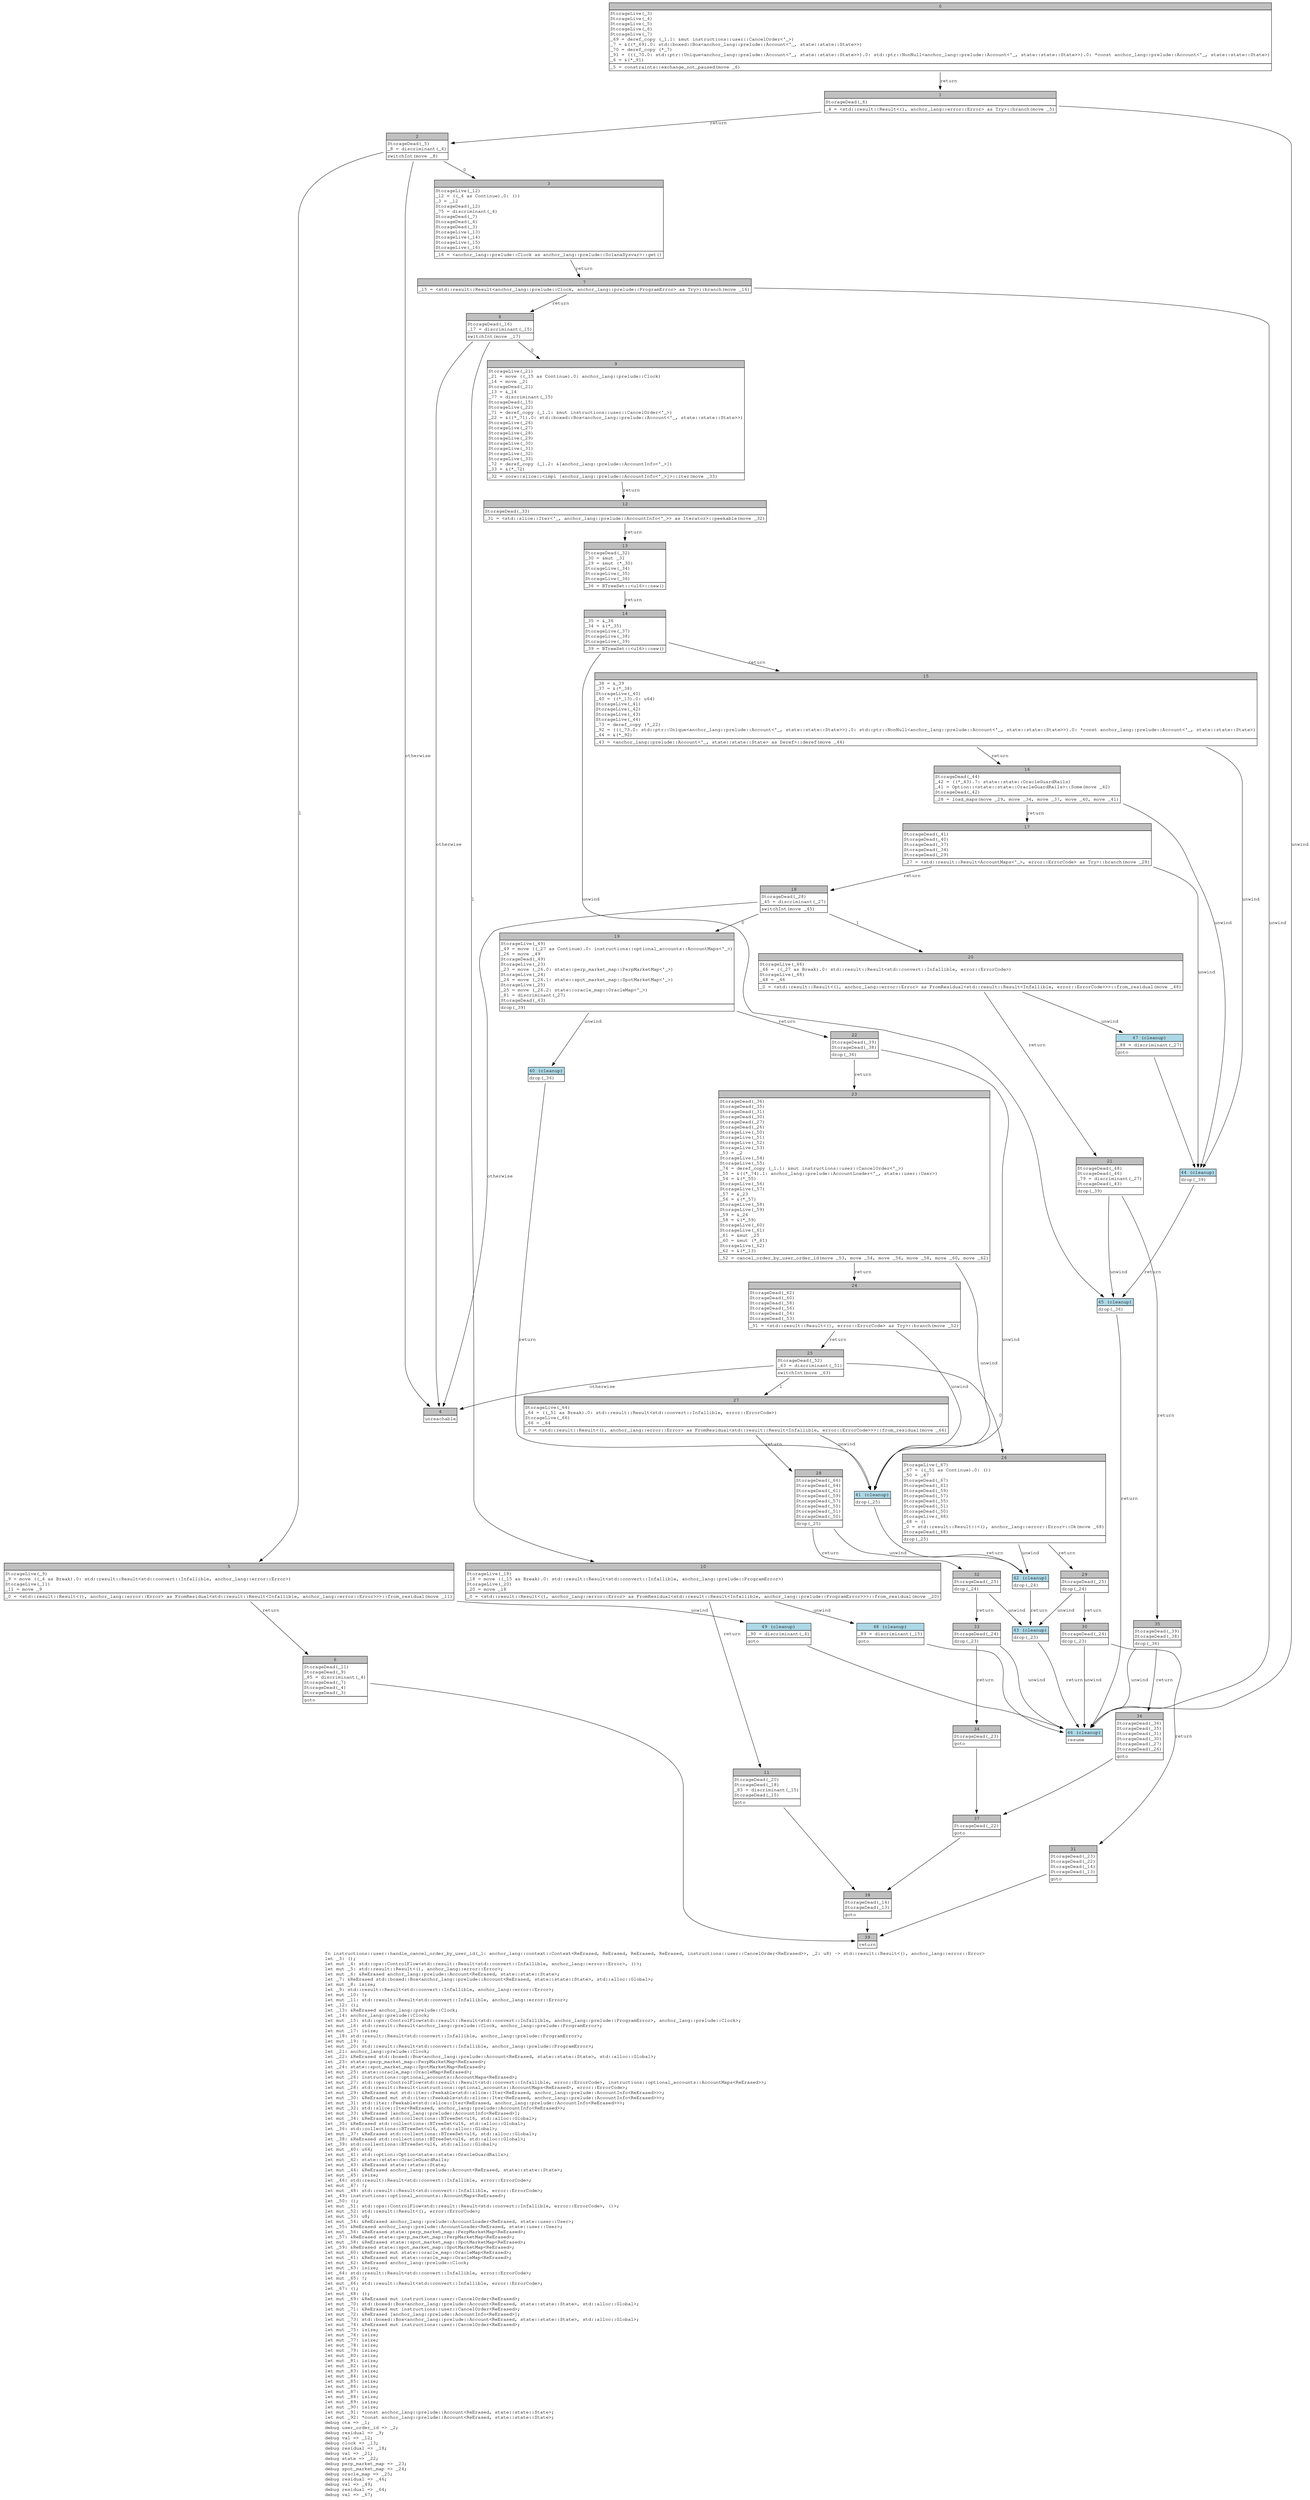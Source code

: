 digraph Mir_0_11725 {
    graph [fontname="Courier, monospace"];
    node [fontname="Courier, monospace"];
    edge [fontname="Courier, monospace"];
    label=<fn instructions::user::handle_cancel_order_by_user_id(_1: anchor_lang::context::Context&lt;ReErased, ReErased, ReErased, ReErased, instructions::user::CancelOrder&lt;ReErased&gt;&gt;, _2: u8) -&gt; std::result::Result&lt;(), anchor_lang::error::Error&gt;<br align="left"/>let _3: ();<br align="left"/>let mut _4: std::ops::ControlFlow&lt;std::result::Result&lt;std::convert::Infallible, anchor_lang::error::Error&gt;, ()&gt;;<br align="left"/>let mut _5: std::result::Result&lt;(), anchor_lang::error::Error&gt;;<br align="left"/>let mut _6: &amp;ReErased anchor_lang::prelude::Account&lt;ReErased, state::state::State&gt;;<br align="left"/>let _7: &amp;ReErased std::boxed::Box&lt;anchor_lang::prelude::Account&lt;ReErased, state::state::State&gt;, std::alloc::Global&gt;;<br align="left"/>let mut _8: isize;<br align="left"/>let _9: std::result::Result&lt;std::convert::Infallible, anchor_lang::error::Error&gt;;<br align="left"/>let mut _10: !;<br align="left"/>let mut _11: std::result::Result&lt;std::convert::Infallible, anchor_lang::error::Error&gt;;<br align="left"/>let _12: ();<br align="left"/>let _13: &amp;ReErased anchor_lang::prelude::Clock;<br align="left"/>let _14: anchor_lang::prelude::Clock;<br align="left"/>let mut _15: std::ops::ControlFlow&lt;std::result::Result&lt;std::convert::Infallible, anchor_lang::prelude::ProgramError&gt;, anchor_lang::prelude::Clock&gt;;<br align="left"/>let mut _16: std::result::Result&lt;anchor_lang::prelude::Clock, anchor_lang::prelude::ProgramError&gt;;<br align="left"/>let mut _17: isize;<br align="left"/>let _18: std::result::Result&lt;std::convert::Infallible, anchor_lang::prelude::ProgramError&gt;;<br align="left"/>let mut _19: !;<br align="left"/>let mut _20: std::result::Result&lt;std::convert::Infallible, anchor_lang::prelude::ProgramError&gt;;<br align="left"/>let _21: anchor_lang::prelude::Clock;<br align="left"/>let _22: &amp;ReErased std::boxed::Box&lt;anchor_lang::prelude::Account&lt;ReErased, state::state::State&gt;, std::alloc::Global&gt;;<br align="left"/>let _23: state::perp_market_map::PerpMarketMap&lt;ReErased&gt;;<br align="left"/>let _24: state::spot_market_map::SpotMarketMap&lt;ReErased&gt;;<br align="left"/>let mut _25: state::oracle_map::OracleMap&lt;ReErased&gt;;<br align="left"/>let mut _26: instructions::optional_accounts::AccountMaps&lt;ReErased&gt;;<br align="left"/>let mut _27: std::ops::ControlFlow&lt;std::result::Result&lt;std::convert::Infallible, error::ErrorCode&gt;, instructions::optional_accounts::AccountMaps&lt;ReErased&gt;&gt;;<br align="left"/>let mut _28: std::result::Result&lt;instructions::optional_accounts::AccountMaps&lt;ReErased&gt;, error::ErrorCode&gt;;<br align="left"/>let mut _29: &amp;ReErased mut std::iter::Peekable&lt;std::slice::Iter&lt;ReErased, anchor_lang::prelude::AccountInfo&lt;ReErased&gt;&gt;&gt;;<br align="left"/>let mut _30: &amp;ReErased mut std::iter::Peekable&lt;std::slice::Iter&lt;ReErased, anchor_lang::prelude::AccountInfo&lt;ReErased&gt;&gt;&gt;;<br align="left"/>let mut _31: std::iter::Peekable&lt;std::slice::Iter&lt;ReErased, anchor_lang::prelude::AccountInfo&lt;ReErased&gt;&gt;&gt;;<br align="left"/>let mut _32: std::slice::Iter&lt;ReErased, anchor_lang::prelude::AccountInfo&lt;ReErased&gt;&gt;;<br align="left"/>let mut _33: &amp;ReErased [anchor_lang::prelude::AccountInfo&lt;ReErased&gt;];<br align="left"/>let mut _34: &amp;ReErased std::collections::BTreeSet&lt;u16, std::alloc::Global&gt;;<br align="left"/>let _35: &amp;ReErased std::collections::BTreeSet&lt;u16, std::alloc::Global&gt;;<br align="left"/>let _36: std::collections::BTreeSet&lt;u16, std::alloc::Global&gt;;<br align="left"/>let mut _37: &amp;ReErased std::collections::BTreeSet&lt;u16, std::alloc::Global&gt;;<br align="left"/>let _38: &amp;ReErased std::collections::BTreeSet&lt;u16, std::alloc::Global&gt;;<br align="left"/>let _39: std::collections::BTreeSet&lt;u16, std::alloc::Global&gt;;<br align="left"/>let mut _40: u64;<br align="left"/>let mut _41: std::option::Option&lt;state::state::OracleGuardRails&gt;;<br align="left"/>let mut _42: state::state::OracleGuardRails;<br align="left"/>let mut _43: &amp;ReErased state::state::State;<br align="left"/>let mut _44: &amp;ReErased anchor_lang::prelude::Account&lt;ReErased, state::state::State&gt;;<br align="left"/>let mut _45: isize;<br align="left"/>let _46: std::result::Result&lt;std::convert::Infallible, error::ErrorCode&gt;;<br align="left"/>let mut _47: !;<br align="left"/>let mut _48: std::result::Result&lt;std::convert::Infallible, error::ErrorCode&gt;;<br align="left"/>let _49: instructions::optional_accounts::AccountMaps&lt;ReErased&gt;;<br align="left"/>let _50: ();<br align="left"/>let mut _51: std::ops::ControlFlow&lt;std::result::Result&lt;std::convert::Infallible, error::ErrorCode&gt;, ()&gt;;<br align="left"/>let mut _52: std::result::Result&lt;(), error::ErrorCode&gt;;<br align="left"/>let mut _53: u8;<br align="left"/>let mut _54: &amp;ReErased anchor_lang::prelude::AccountLoader&lt;ReErased, state::user::User&gt;;<br align="left"/>let _55: &amp;ReErased anchor_lang::prelude::AccountLoader&lt;ReErased, state::user::User&gt;;<br align="left"/>let mut _56: &amp;ReErased state::perp_market_map::PerpMarketMap&lt;ReErased&gt;;<br align="left"/>let _57: &amp;ReErased state::perp_market_map::PerpMarketMap&lt;ReErased&gt;;<br align="left"/>let mut _58: &amp;ReErased state::spot_market_map::SpotMarketMap&lt;ReErased&gt;;<br align="left"/>let _59: &amp;ReErased state::spot_market_map::SpotMarketMap&lt;ReErased&gt;;<br align="left"/>let mut _60: &amp;ReErased mut state::oracle_map::OracleMap&lt;ReErased&gt;;<br align="left"/>let mut _61: &amp;ReErased mut state::oracle_map::OracleMap&lt;ReErased&gt;;<br align="left"/>let mut _62: &amp;ReErased anchor_lang::prelude::Clock;<br align="left"/>let mut _63: isize;<br align="left"/>let _64: std::result::Result&lt;std::convert::Infallible, error::ErrorCode&gt;;<br align="left"/>let mut _65: !;<br align="left"/>let mut _66: std::result::Result&lt;std::convert::Infallible, error::ErrorCode&gt;;<br align="left"/>let _67: ();<br align="left"/>let mut _68: ();<br align="left"/>let mut _69: &amp;ReErased mut instructions::user::CancelOrder&lt;ReErased&gt;;<br align="left"/>let mut _70: std::boxed::Box&lt;anchor_lang::prelude::Account&lt;ReErased, state::state::State&gt;, std::alloc::Global&gt;;<br align="left"/>let mut _71: &amp;ReErased mut instructions::user::CancelOrder&lt;ReErased&gt;;<br align="left"/>let mut _72: &amp;ReErased [anchor_lang::prelude::AccountInfo&lt;ReErased&gt;];<br align="left"/>let mut _73: std::boxed::Box&lt;anchor_lang::prelude::Account&lt;ReErased, state::state::State&gt;, std::alloc::Global&gt;;<br align="left"/>let mut _74: &amp;ReErased mut instructions::user::CancelOrder&lt;ReErased&gt;;<br align="left"/>let mut _75: isize;<br align="left"/>let mut _76: isize;<br align="left"/>let mut _77: isize;<br align="left"/>let mut _78: isize;<br align="left"/>let mut _79: isize;<br align="left"/>let mut _80: isize;<br align="left"/>let mut _81: isize;<br align="left"/>let mut _82: isize;<br align="left"/>let mut _83: isize;<br align="left"/>let mut _84: isize;<br align="left"/>let mut _85: isize;<br align="left"/>let mut _86: isize;<br align="left"/>let mut _87: isize;<br align="left"/>let mut _88: isize;<br align="left"/>let mut _89: isize;<br align="left"/>let mut _90: isize;<br align="left"/>let mut _91: *const anchor_lang::prelude::Account&lt;ReErased, state::state::State&gt;;<br align="left"/>let mut _92: *const anchor_lang::prelude::Account&lt;ReErased, state::state::State&gt;;<br align="left"/>debug ctx =&gt; _1;<br align="left"/>debug user_order_id =&gt; _2;<br align="left"/>debug residual =&gt; _9;<br align="left"/>debug val =&gt; _12;<br align="left"/>debug clock =&gt; _13;<br align="left"/>debug residual =&gt; _18;<br align="left"/>debug val =&gt; _21;<br align="left"/>debug state =&gt; _22;<br align="left"/>debug perp_market_map =&gt; _23;<br align="left"/>debug spot_market_map =&gt; _24;<br align="left"/>debug oracle_map =&gt; _25;<br align="left"/>debug residual =&gt; _46;<br align="left"/>debug val =&gt; _49;<br align="left"/>debug residual =&gt; _64;<br align="left"/>debug val =&gt; _67;<br align="left"/>>;
    bb0__0_11725 [shape="none", label=<<table border="0" cellborder="1" cellspacing="0"><tr><td bgcolor="gray" align="center" colspan="1">0</td></tr><tr><td align="left" balign="left">StorageLive(_3)<br/>StorageLive(_4)<br/>StorageLive(_5)<br/>StorageLive(_6)<br/>StorageLive(_7)<br/>_69 = deref_copy (_1.1: &amp;mut instructions::user::CancelOrder&lt;'_&gt;)<br/>_7 = &amp;((*_69).0: std::boxed::Box&lt;anchor_lang::prelude::Account&lt;'_, state::state::State&gt;&gt;)<br/>_70 = deref_copy (*_7)<br/>_91 = (((_70.0: std::ptr::Unique&lt;anchor_lang::prelude::Account&lt;'_, state::state::State&gt;&gt;).0: std::ptr::NonNull&lt;anchor_lang::prelude::Account&lt;'_, state::state::State&gt;&gt;).0: *const anchor_lang::prelude::Account&lt;'_, state::state::State&gt;)<br/>_6 = &amp;(*_91)<br/></td></tr><tr><td align="left">_5 = constraints::exchange_not_paused(move _6)</td></tr></table>>];
    bb1__0_11725 [shape="none", label=<<table border="0" cellborder="1" cellspacing="0"><tr><td bgcolor="gray" align="center" colspan="1">1</td></tr><tr><td align="left" balign="left">StorageDead(_6)<br/></td></tr><tr><td align="left">_4 = &lt;std::result::Result&lt;(), anchor_lang::error::Error&gt; as Try&gt;::branch(move _5)</td></tr></table>>];
    bb2__0_11725 [shape="none", label=<<table border="0" cellborder="1" cellspacing="0"><tr><td bgcolor="gray" align="center" colspan="1">2</td></tr><tr><td align="left" balign="left">StorageDead(_5)<br/>_8 = discriminant(_4)<br/></td></tr><tr><td align="left">switchInt(move _8)</td></tr></table>>];
    bb3__0_11725 [shape="none", label=<<table border="0" cellborder="1" cellspacing="0"><tr><td bgcolor="gray" align="center" colspan="1">3</td></tr><tr><td align="left" balign="left">StorageLive(_12)<br/>_12 = ((_4 as Continue).0: ())<br/>_3 = _12<br/>StorageDead(_12)<br/>_75 = discriminant(_4)<br/>StorageDead(_7)<br/>StorageDead(_4)<br/>StorageDead(_3)<br/>StorageLive(_13)<br/>StorageLive(_14)<br/>StorageLive(_15)<br/>StorageLive(_16)<br/></td></tr><tr><td align="left">_16 = &lt;anchor_lang::prelude::Clock as anchor_lang::prelude::SolanaSysvar&gt;::get()</td></tr></table>>];
    bb4__0_11725 [shape="none", label=<<table border="0" cellborder="1" cellspacing="0"><tr><td bgcolor="gray" align="center" colspan="1">4</td></tr><tr><td align="left">unreachable</td></tr></table>>];
    bb5__0_11725 [shape="none", label=<<table border="0" cellborder="1" cellspacing="0"><tr><td bgcolor="gray" align="center" colspan="1">5</td></tr><tr><td align="left" balign="left">StorageLive(_9)<br/>_9 = move ((_4 as Break).0: std::result::Result&lt;std::convert::Infallible, anchor_lang::error::Error&gt;)<br/>StorageLive(_11)<br/>_11 = move _9<br/></td></tr><tr><td align="left">_0 = &lt;std::result::Result&lt;(), anchor_lang::error::Error&gt; as FromResidual&lt;std::result::Result&lt;Infallible, anchor_lang::error::Error&gt;&gt;&gt;::from_residual(move _11)</td></tr></table>>];
    bb6__0_11725 [shape="none", label=<<table border="0" cellborder="1" cellspacing="0"><tr><td bgcolor="gray" align="center" colspan="1">6</td></tr><tr><td align="left" balign="left">StorageDead(_11)<br/>StorageDead(_9)<br/>_85 = discriminant(_4)<br/>StorageDead(_7)<br/>StorageDead(_4)<br/>StorageDead(_3)<br/></td></tr><tr><td align="left">goto</td></tr></table>>];
    bb7__0_11725 [shape="none", label=<<table border="0" cellborder="1" cellspacing="0"><tr><td bgcolor="gray" align="center" colspan="1">7</td></tr><tr><td align="left">_15 = &lt;std::result::Result&lt;anchor_lang::prelude::Clock, anchor_lang::prelude::ProgramError&gt; as Try&gt;::branch(move _16)</td></tr></table>>];
    bb8__0_11725 [shape="none", label=<<table border="0" cellborder="1" cellspacing="0"><tr><td bgcolor="gray" align="center" colspan="1">8</td></tr><tr><td align="left" balign="left">StorageDead(_16)<br/>_17 = discriminant(_15)<br/></td></tr><tr><td align="left">switchInt(move _17)</td></tr></table>>];
    bb9__0_11725 [shape="none", label=<<table border="0" cellborder="1" cellspacing="0"><tr><td bgcolor="gray" align="center" colspan="1">9</td></tr><tr><td align="left" balign="left">StorageLive(_21)<br/>_21 = move ((_15 as Continue).0: anchor_lang::prelude::Clock)<br/>_14 = move _21<br/>StorageDead(_21)<br/>_13 = &amp;_14<br/>_77 = discriminant(_15)<br/>StorageDead(_15)<br/>StorageLive(_22)<br/>_71 = deref_copy (_1.1: &amp;mut instructions::user::CancelOrder&lt;'_&gt;)<br/>_22 = &amp;((*_71).0: std::boxed::Box&lt;anchor_lang::prelude::Account&lt;'_, state::state::State&gt;&gt;)<br/>StorageLive(_26)<br/>StorageLive(_27)<br/>StorageLive(_28)<br/>StorageLive(_29)<br/>StorageLive(_30)<br/>StorageLive(_31)<br/>StorageLive(_32)<br/>StorageLive(_33)<br/>_72 = deref_copy (_1.2: &amp;[anchor_lang::prelude::AccountInfo&lt;'_&gt;])<br/>_33 = &amp;(*_72)<br/></td></tr><tr><td align="left">_32 = core::slice::&lt;impl [anchor_lang::prelude::AccountInfo&lt;'_&gt;]&gt;::iter(move _33)</td></tr></table>>];
    bb10__0_11725 [shape="none", label=<<table border="0" cellborder="1" cellspacing="0"><tr><td bgcolor="gray" align="center" colspan="1">10</td></tr><tr><td align="left" balign="left">StorageLive(_18)<br/>_18 = move ((_15 as Break).0: std::result::Result&lt;std::convert::Infallible, anchor_lang::prelude::ProgramError&gt;)<br/>StorageLive(_20)<br/>_20 = move _18<br/></td></tr><tr><td align="left">_0 = &lt;std::result::Result&lt;(), anchor_lang::error::Error&gt; as FromResidual&lt;std::result::Result&lt;Infallible, anchor_lang::prelude::ProgramError&gt;&gt;&gt;::from_residual(move _20)</td></tr></table>>];
    bb11__0_11725 [shape="none", label=<<table border="0" cellborder="1" cellspacing="0"><tr><td bgcolor="gray" align="center" colspan="1">11</td></tr><tr><td align="left" balign="left">StorageDead(_20)<br/>StorageDead(_18)<br/>_83 = discriminant(_15)<br/>StorageDead(_15)<br/></td></tr><tr><td align="left">goto</td></tr></table>>];
    bb12__0_11725 [shape="none", label=<<table border="0" cellborder="1" cellspacing="0"><tr><td bgcolor="gray" align="center" colspan="1">12</td></tr><tr><td align="left" balign="left">StorageDead(_33)<br/></td></tr><tr><td align="left">_31 = &lt;std::slice::Iter&lt;'_, anchor_lang::prelude::AccountInfo&lt;'_&gt;&gt; as Iterator&gt;::peekable(move _32)</td></tr></table>>];
    bb13__0_11725 [shape="none", label=<<table border="0" cellborder="1" cellspacing="0"><tr><td bgcolor="gray" align="center" colspan="1">13</td></tr><tr><td align="left" balign="left">StorageDead(_32)<br/>_30 = &amp;mut _31<br/>_29 = &amp;mut (*_30)<br/>StorageLive(_34)<br/>StorageLive(_35)<br/>StorageLive(_36)<br/></td></tr><tr><td align="left">_36 = BTreeSet::&lt;u16&gt;::new()</td></tr></table>>];
    bb14__0_11725 [shape="none", label=<<table border="0" cellborder="1" cellspacing="0"><tr><td bgcolor="gray" align="center" colspan="1">14</td></tr><tr><td align="left" balign="left">_35 = &amp;_36<br/>_34 = &amp;(*_35)<br/>StorageLive(_37)<br/>StorageLive(_38)<br/>StorageLive(_39)<br/></td></tr><tr><td align="left">_39 = BTreeSet::&lt;u16&gt;::new()</td></tr></table>>];
    bb15__0_11725 [shape="none", label=<<table border="0" cellborder="1" cellspacing="0"><tr><td bgcolor="gray" align="center" colspan="1">15</td></tr><tr><td align="left" balign="left">_38 = &amp;_39<br/>_37 = &amp;(*_38)<br/>StorageLive(_40)<br/>_40 = ((*_13).0: u64)<br/>StorageLive(_41)<br/>StorageLive(_42)<br/>StorageLive(_43)<br/>StorageLive(_44)<br/>_73 = deref_copy (*_22)<br/>_92 = (((_73.0: std::ptr::Unique&lt;anchor_lang::prelude::Account&lt;'_, state::state::State&gt;&gt;).0: std::ptr::NonNull&lt;anchor_lang::prelude::Account&lt;'_, state::state::State&gt;&gt;).0: *const anchor_lang::prelude::Account&lt;'_, state::state::State&gt;)<br/>_44 = &amp;(*_92)<br/></td></tr><tr><td align="left">_43 = &lt;anchor_lang::prelude::Account&lt;'_, state::state::State&gt; as Deref&gt;::deref(move _44)</td></tr></table>>];
    bb16__0_11725 [shape="none", label=<<table border="0" cellborder="1" cellspacing="0"><tr><td bgcolor="gray" align="center" colspan="1">16</td></tr><tr><td align="left" balign="left">StorageDead(_44)<br/>_42 = ((*_43).7: state::state::OracleGuardRails)<br/>_41 = Option::&lt;state::state::OracleGuardRails&gt;::Some(move _42)<br/>StorageDead(_42)<br/></td></tr><tr><td align="left">_28 = load_maps(move _29, move _34, move _37, move _40, move _41)</td></tr></table>>];
    bb17__0_11725 [shape="none", label=<<table border="0" cellborder="1" cellspacing="0"><tr><td bgcolor="gray" align="center" colspan="1">17</td></tr><tr><td align="left" balign="left">StorageDead(_41)<br/>StorageDead(_40)<br/>StorageDead(_37)<br/>StorageDead(_34)<br/>StorageDead(_29)<br/></td></tr><tr><td align="left">_27 = &lt;std::result::Result&lt;AccountMaps&lt;'_&gt;, error::ErrorCode&gt; as Try&gt;::branch(move _28)</td></tr></table>>];
    bb18__0_11725 [shape="none", label=<<table border="0" cellborder="1" cellspacing="0"><tr><td bgcolor="gray" align="center" colspan="1">18</td></tr><tr><td align="left" balign="left">StorageDead(_28)<br/>_45 = discriminant(_27)<br/></td></tr><tr><td align="left">switchInt(move _45)</td></tr></table>>];
    bb19__0_11725 [shape="none", label=<<table border="0" cellborder="1" cellspacing="0"><tr><td bgcolor="gray" align="center" colspan="1">19</td></tr><tr><td align="left" balign="left">StorageLive(_49)<br/>_49 = move ((_27 as Continue).0: instructions::optional_accounts::AccountMaps&lt;'_&gt;)<br/>_26 = move _49<br/>StorageDead(_49)<br/>StorageLive(_23)<br/>_23 = move (_26.0: state::perp_market_map::PerpMarketMap&lt;'_&gt;)<br/>StorageLive(_24)<br/>_24 = move (_26.1: state::spot_market_map::SpotMarketMap&lt;'_&gt;)<br/>StorageLive(_25)<br/>_25 = move (_26.2: state::oracle_map::OracleMap&lt;'_&gt;)<br/>_81 = discriminant(_27)<br/>StorageDead(_43)<br/></td></tr><tr><td align="left">drop(_39)</td></tr></table>>];
    bb20__0_11725 [shape="none", label=<<table border="0" cellborder="1" cellspacing="0"><tr><td bgcolor="gray" align="center" colspan="1">20</td></tr><tr><td align="left" balign="left">StorageLive(_46)<br/>_46 = ((_27 as Break).0: std::result::Result&lt;std::convert::Infallible, error::ErrorCode&gt;)<br/>StorageLive(_48)<br/>_48 = _46<br/></td></tr><tr><td align="left">_0 = &lt;std::result::Result&lt;(), anchor_lang::error::Error&gt; as FromResidual&lt;std::result::Result&lt;Infallible, error::ErrorCode&gt;&gt;&gt;::from_residual(move _48)</td></tr></table>>];
    bb21__0_11725 [shape="none", label=<<table border="0" cellborder="1" cellspacing="0"><tr><td bgcolor="gray" align="center" colspan="1">21</td></tr><tr><td align="left" balign="left">StorageDead(_48)<br/>StorageDead(_46)<br/>_79 = discriminant(_27)<br/>StorageDead(_43)<br/></td></tr><tr><td align="left">drop(_39)</td></tr></table>>];
    bb22__0_11725 [shape="none", label=<<table border="0" cellborder="1" cellspacing="0"><tr><td bgcolor="gray" align="center" colspan="1">22</td></tr><tr><td align="left" balign="left">StorageDead(_39)<br/>StorageDead(_38)<br/></td></tr><tr><td align="left">drop(_36)</td></tr></table>>];
    bb23__0_11725 [shape="none", label=<<table border="0" cellborder="1" cellspacing="0"><tr><td bgcolor="gray" align="center" colspan="1">23</td></tr><tr><td align="left" balign="left">StorageDead(_36)<br/>StorageDead(_35)<br/>StorageDead(_31)<br/>StorageDead(_30)<br/>StorageDead(_27)<br/>StorageDead(_26)<br/>StorageLive(_50)<br/>StorageLive(_51)<br/>StorageLive(_52)<br/>StorageLive(_53)<br/>_53 = _2<br/>StorageLive(_54)<br/>StorageLive(_55)<br/>_74 = deref_copy (_1.1: &amp;mut instructions::user::CancelOrder&lt;'_&gt;)<br/>_55 = &amp;((*_74).1: anchor_lang::prelude::AccountLoader&lt;'_, state::user::User&gt;)<br/>_54 = &amp;(*_55)<br/>StorageLive(_56)<br/>StorageLive(_57)<br/>_57 = &amp;_23<br/>_56 = &amp;(*_57)<br/>StorageLive(_58)<br/>StorageLive(_59)<br/>_59 = &amp;_24<br/>_58 = &amp;(*_59)<br/>StorageLive(_60)<br/>StorageLive(_61)<br/>_61 = &amp;mut _25<br/>_60 = &amp;mut (*_61)<br/>StorageLive(_62)<br/>_62 = &amp;(*_13)<br/></td></tr><tr><td align="left">_52 = cancel_order_by_user_order_id(move _53, move _54, move _56, move _58, move _60, move _62)</td></tr></table>>];
    bb24__0_11725 [shape="none", label=<<table border="0" cellborder="1" cellspacing="0"><tr><td bgcolor="gray" align="center" colspan="1">24</td></tr><tr><td align="left" balign="left">StorageDead(_62)<br/>StorageDead(_60)<br/>StorageDead(_58)<br/>StorageDead(_56)<br/>StorageDead(_54)<br/>StorageDead(_53)<br/></td></tr><tr><td align="left">_51 = &lt;std::result::Result&lt;(), error::ErrorCode&gt; as Try&gt;::branch(move _52)</td></tr></table>>];
    bb25__0_11725 [shape="none", label=<<table border="0" cellborder="1" cellspacing="0"><tr><td bgcolor="gray" align="center" colspan="1">25</td></tr><tr><td align="left" balign="left">StorageDead(_52)<br/>_63 = discriminant(_51)<br/></td></tr><tr><td align="left">switchInt(move _63)</td></tr></table>>];
    bb26__0_11725 [shape="none", label=<<table border="0" cellborder="1" cellspacing="0"><tr><td bgcolor="gray" align="center" colspan="1">26</td></tr><tr><td align="left" balign="left">StorageLive(_67)<br/>_67 = ((_51 as Continue).0: ())<br/>_50 = _67<br/>StorageDead(_67)<br/>StorageDead(_61)<br/>StorageDead(_59)<br/>StorageDead(_57)<br/>StorageDead(_55)<br/>StorageDead(_51)<br/>StorageDead(_50)<br/>StorageLive(_68)<br/>_68 = ()<br/>_0 = std::result::Result::&lt;(), anchor_lang::error::Error&gt;::Ok(move _68)<br/>StorageDead(_68)<br/></td></tr><tr><td align="left">drop(_25)</td></tr></table>>];
    bb27__0_11725 [shape="none", label=<<table border="0" cellborder="1" cellspacing="0"><tr><td bgcolor="gray" align="center" colspan="1">27</td></tr><tr><td align="left" balign="left">StorageLive(_64)<br/>_64 = ((_51 as Break).0: std::result::Result&lt;std::convert::Infallible, error::ErrorCode&gt;)<br/>StorageLive(_66)<br/>_66 = _64<br/></td></tr><tr><td align="left">_0 = &lt;std::result::Result&lt;(), anchor_lang::error::Error&gt; as FromResidual&lt;std::result::Result&lt;Infallible, error::ErrorCode&gt;&gt;&gt;::from_residual(move _66)</td></tr></table>>];
    bb28__0_11725 [shape="none", label=<<table border="0" cellborder="1" cellspacing="0"><tr><td bgcolor="gray" align="center" colspan="1">28</td></tr><tr><td align="left" balign="left">StorageDead(_66)<br/>StorageDead(_64)<br/>StorageDead(_61)<br/>StorageDead(_59)<br/>StorageDead(_57)<br/>StorageDead(_55)<br/>StorageDead(_51)<br/>StorageDead(_50)<br/></td></tr><tr><td align="left">drop(_25)</td></tr></table>>];
    bb29__0_11725 [shape="none", label=<<table border="0" cellborder="1" cellspacing="0"><tr><td bgcolor="gray" align="center" colspan="1">29</td></tr><tr><td align="left" balign="left">StorageDead(_25)<br/></td></tr><tr><td align="left">drop(_24)</td></tr></table>>];
    bb30__0_11725 [shape="none", label=<<table border="0" cellborder="1" cellspacing="0"><tr><td bgcolor="gray" align="center" colspan="1">30</td></tr><tr><td align="left" balign="left">StorageDead(_24)<br/></td></tr><tr><td align="left">drop(_23)</td></tr></table>>];
    bb31__0_11725 [shape="none", label=<<table border="0" cellborder="1" cellspacing="0"><tr><td bgcolor="gray" align="center" colspan="1">31</td></tr><tr><td align="left" balign="left">StorageDead(_23)<br/>StorageDead(_22)<br/>StorageDead(_14)<br/>StorageDead(_13)<br/></td></tr><tr><td align="left">goto</td></tr></table>>];
    bb32__0_11725 [shape="none", label=<<table border="0" cellborder="1" cellspacing="0"><tr><td bgcolor="gray" align="center" colspan="1">32</td></tr><tr><td align="left" balign="left">StorageDead(_25)<br/></td></tr><tr><td align="left">drop(_24)</td></tr></table>>];
    bb33__0_11725 [shape="none", label=<<table border="0" cellborder="1" cellspacing="0"><tr><td bgcolor="gray" align="center" colspan="1">33</td></tr><tr><td align="left" balign="left">StorageDead(_24)<br/></td></tr><tr><td align="left">drop(_23)</td></tr></table>>];
    bb34__0_11725 [shape="none", label=<<table border="0" cellborder="1" cellspacing="0"><tr><td bgcolor="gray" align="center" colspan="1">34</td></tr><tr><td align="left" balign="left">StorageDead(_23)<br/></td></tr><tr><td align="left">goto</td></tr></table>>];
    bb35__0_11725 [shape="none", label=<<table border="0" cellborder="1" cellspacing="0"><tr><td bgcolor="gray" align="center" colspan="1">35</td></tr><tr><td align="left" balign="left">StorageDead(_39)<br/>StorageDead(_38)<br/></td></tr><tr><td align="left">drop(_36)</td></tr></table>>];
    bb36__0_11725 [shape="none", label=<<table border="0" cellborder="1" cellspacing="0"><tr><td bgcolor="gray" align="center" colspan="1">36</td></tr><tr><td align="left" balign="left">StorageDead(_36)<br/>StorageDead(_35)<br/>StorageDead(_31)<br/>StorageDead(_30)<br/>StorageDead(_27)<br/>StorageDead(_26)<br/></td></tr><tr><td align="left">goto</td></tr></table>>];
    bb37__0_11725 [shape="none", label=<<table border="0" cellborder="1" cellspacing="0"><tr><td bgcolor="gray" align="center" colspan="1">37</td></tr><tr><td align="left" balign="left">StorageDead(_22)<br/></td></tr><tr><td align="left">goto</td></tr></table>>];
    bb38__0_11725 [shape="none", label=<<table border="0" cellborder="1" cellspacing="0"><tr><td bgcolor="gray" align="center" colspan="1">38</td></tr><tr><td align="left" balign="left">StorageDead(_14)<br/>StorageDead(_13)<br/></td></tr><tr><td align="left">goto</td></tr></table>>];
    bb39__0_11725 [shape="none", label=<<table border="0" cellborder="1" cellspacing="0"><tr><td bgcolor="gray" align="center" colspan="1">39</td></tr><tr><td align="left">return</td></tr></table>>];
    bb40__0_11725 [shape="none", label=<<table border="0" cellborder="1" cellspacing="0"><tr><td bgcolor="lightblue" align="center" colspan="1">40 (cleanup)</td></tr><tr><td align="left">drop(_36)</td></tr></table>>];
    bb41__0_11725 [shape="none", label=<<table border="0" cellborder="1" cellspacing="0"><tr><td bgcolor="lightblue" align="center" colspan="1">41 (cleanup)</td></tr><tr><td align="left">drop(_25)</td></tr></table>>];
    bb42__0_11725 [shape="none", label=<<table border="0" cellborder="1" cellspacing="0"><tr><td bgcolor="lightblue" align="center" colspan="1">42 (cleanup)</td></tr><tr><td align="left">drop(_24)</td></tr></table>>];
    bb43__0_11725 [shape="none", label=<<table border="0" cellborder="1" cellspacing="0"><tr><td bgcolor="lightblue" align="center" colspan="1">43 (cleanup)</td></tr><tr><td align="left">drop(_23)</td></tr></table>>];
    bb44__0_11725 [shape="none", label=<<table border="0" cellborder="1" cellspacing="0"><tr><td bgcolor="lightblue" align="center" colspan="1">44 (cleanup)</td></tr><tr><td align="left">drop(_39)</td></tr></table>>];
    bb45__0_11725 [shape="none", label=<<table border="0" cellborder="1" cellspacing="0"><tr><td bgcolor="lightblue" align="center" colspan="1">45 (cleanup)</td></tr><tr><td align="left">drop(_36)</td></tr></table>>];
    bb46__0_11725 [shape="none", label=<<table border="0" cellborder="1" cellspacing="0"><tr><td bgcolor="lightblue" align="center" colspan="1">46 (cleanup)</td></tr><tr><td align="left">resume</td></tr></table>>];
    bb47__0_11725 [shape="none", label=<<table border="0" cellborder="1" cellspacing="0"><tr><td bgcolor="lightblue" align="center" colspan="1">47 (cleanup)</td></tr><tr><td align="left" balign="left">_88 = discriminant(_27)<br/></td></tr><tr><td align="left">goto</td></tr></table>>];
    bb48__0_11725 [shape="none", label=<<table border="0" cellborder="1" cellspacing="0"><tr><td bgcolor="lightblue" align="center" colspan="1">48 (cleanup)</td></tr><tr><td align="left" balign="left">_89 = discriminant(_15)<br/></td></tr><tr><td align="left">goto</td></tr></table>>];
    bb49__0_11725 [shape="none", label=<<table border="0" cellborder="1" cellspacing="0"><tr><td bgcolor="lightblue" align="center" colspan="1">49 (cleanup)</td></tr><tr><td align="left" balign="left">_90 = discriminant(_4)<br/></td></tr><tr><td align="left">goto</td></tr></table>>];
    bb0__0_11725 -> bb1__0_11725 [label="return"];
    bb1__0_11725 -> bb2__0_11725 [label="return"];
    bb1__0_11725 -> bb46__0_11725 [label="unwind"];
    bb2__0_11725 -> bb3__0_11725 [label="0"];
    bb2__0_11725 -> bb5__0_11725 [label="1"];
    bb2__0_11725 -> bb4__0_11725 [label="otherwise"];
    bb3__0_11725 -> bb7__0_11725 [label="return"];
    bb5__0_11725 -> bb6__0_11725 [label="return"];
    bb5__0_11725 -> bb49__0_11725 [label="unwind"];
    bb6__0_11725 -> bb39__0_11725 [label=""];
    bb7__0_11725 -> bb8__0_11725 [label="return"];
    bb7__0_11725 -> bb46__0_11725 [label="unwind"];
    bb8__0_11725 -> bb9__0_11725 [label="0"];
    bb8__0_11725 -> bb10__0_11725 [label="1"];
    bb8__0_11725 -> bb4__0_11725 [label="otherwise"];
    bb9__0_11725 -> bb12__0_11725 [label="return"];
    bb10__0_11725 -> bb11__0_11725 [label="return"];
    bb10__0_11725 -> bb48__0_11725 [label="unwind"];
    bb11__0_11725 -> bb38__0_11725 [label=""];
    bb12__0_11725 -> bb13__0_11725 [label="return"];
    bb13__0_11725 -> bb14__0_11725 [label="return"];
    bb14__0_11725 -> bb15__0_11725 [label="return"];
    bb14__0_11725 -> bb45__0_11725 [label="unwind"];
    bb15__0_11725 -> bb16__0_11725 [label="return"];
    bb15__0_11725 -> bb44__0_11725 [label="unwind"];
    bb16__0_11725 -> bb17__0_11725 [label="return"];
    bb16__0_11725 -> bb44__0_11725 [label="unwind"];
    bb17__0_11725 -> bb18__0_11725 [label="return"];
    bb17__0_11725 -> bb44__0_11725 [label="unwind"];
    bb18__0_11725 -> bb19__0_11725 [label="0"];
    bb18__0_11725 -> bb20__0_11725 [label="1"];
    bb18__0_11725 -> bb4__0_11725 [label="otherwise"];
    bb19__0_11725 -> bb22__0_11725 [label="return"];
    bb19__0_11725 -> bb40__0_11725 [label="unwind"];
    bb20__0_11725 -> bb21__0_11725 [label="return"];
    bb20__0_11725 -> bb47__0_11725 [label="unwind"];
    bb21__0_11725 -> bb35__0_11725 [label="return"];
    bb21__0_11725 -> bb45__0_11725 [label="unwind"];
    bb22__0_11725 -> bb23__0_11725 [label="return"];
    bb22__0_11725 -> bb41__0_11725 [label="unwind"];
    bb23__0_11725 -> bb24__0_11725 [label="return"];
    bb23__0_11725 -> bb41__0_11725 [label="unwind"];
    bb24__0_11725 -> bb25__0_11725 [label="return"];
    bb24__0_11725 -> bb41__0_11725 [label="unwind"];
    bb25__0_11725 -> bb26__0_11725 [label="0"];
    bb25__0_11725 -> bb27__0_11725 [label="1"];
    bb25__0_11725 -> bb4__0_11725 [label="otherwise"];
    bb26__0_11725 -> bb29__0_11725 [label="return"];
    bb26__0_11725 -> bb42__0_11725 [label="unwind"];
    bb27__0_11725 -> bb28__0_11725 [label="return"];
    bb27__0_11725 -> bb41__0_11725 [label="unwind"];
    bb28__0_11725 -> bb32__0_11725 [label="return"];
    bb28__0_11725 -> bb42__0_11725 [label="unwind"];
    bb29__0_11725 -> bb30__0_11725 [label="return"];
    bb29__0_11725 -> bb43__0_11725 [label="unwind"];
    bb30__0_11725 -> bb31__0_11725 [label="return"];
    bb30__0_11725 -> bb46__0_11725 [label="unwind"];
    bb31__0_11725 -> bb39__0_11725 [label=""];
    bb32__0_11725 -> bb33__0_11725 [label="return"];
    bb32__0_11725 -> bb43__0_11725 [label="unwind"];
    bb33__0_11725 -> bb34__0_11725 [label="return"];
    bb33__0_11725 -> bb46__0_11725 [label="unwind"];
    bb34__0_11725 -> bb37__0_11725 [label=""];
    bb35__0_11725 -> bb36__0_11725 [label="return"];
    bb35__0_11725 -> bb46__0_11725 [label="unwind"];
    bb36__0_11725 -> bb37__0_11725 [label=""];
    bb37__0_11725 -> bb38__0_11725 [label=""];
    bb38__0_11725 -> bb39__0_11725 [label=""];
    bb40__0_11725 -> bb41__0_11725 [label="return"];
    bb41__0_11725 -> bb42__0_11725 [label="return"];
    bb42__0_11725 -> bb43__0_11725 [label="return"];
    bb43__0_11725 -> bb46__0_11725 [label="return"];
    bb44__0_11725 -> bb45__0_11725 [label="return"];
    bb45__0_11725 -> bb46__0_11725 [label="return"];
    bb47__0_11725 -> bb44__0_11725 [label=""];
    bb48__0_11725 -> bb46__0_11725 [label=""];
    bb49__0_11725 -> bb46__0_11725 [label=""];
}
